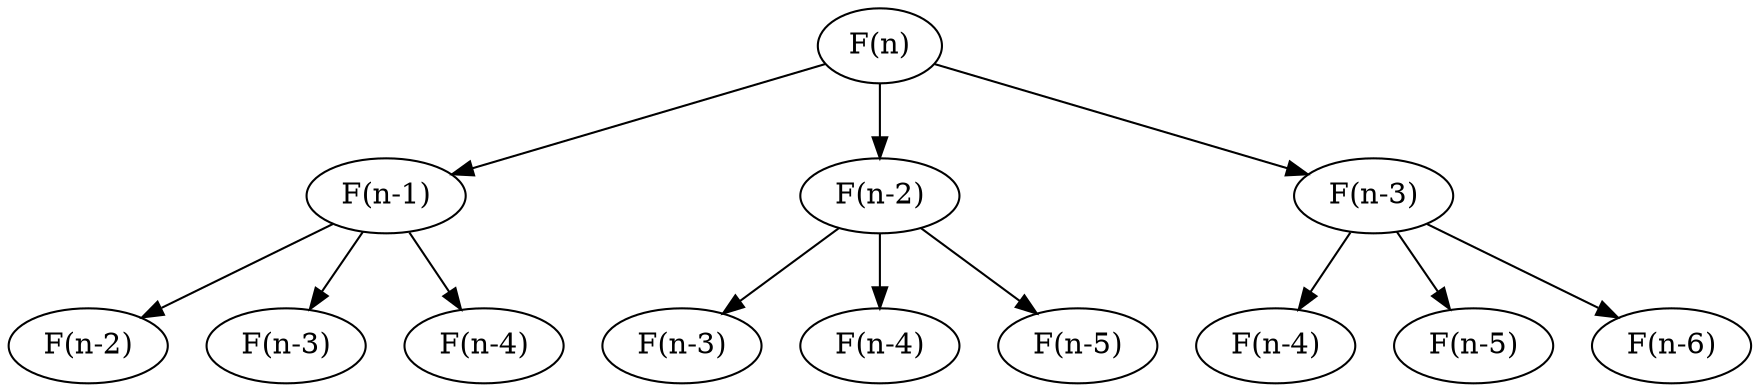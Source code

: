  digraph {
    0 [label="F(n)"]
    1 [label="F(n-1)"]
    2 [label="F(n-2)"]
    3 [label="F(n-3)"]

    4 [label="F(n-2)"]
    5 [label="F(n-3)"]
    6 [label="F(n-4)"]

    7 [label="F(n-3)"]
    8 [label="F(n-4)"]
    9 [label="F(n-5)"]

    10 [label="F(n-4)"]
    11 [label="F(n-5)"]
    12 [label="F(n-6)"]

    0 -> 1
    0 -> 2
    0 -> 3

    1 -> 4
    1 -> 5
    1 -> 6

    2 -> 7
    2 -> 8
    2 -> 9

    3 -> 10
    3 -> 11
    3 -> 12
 }